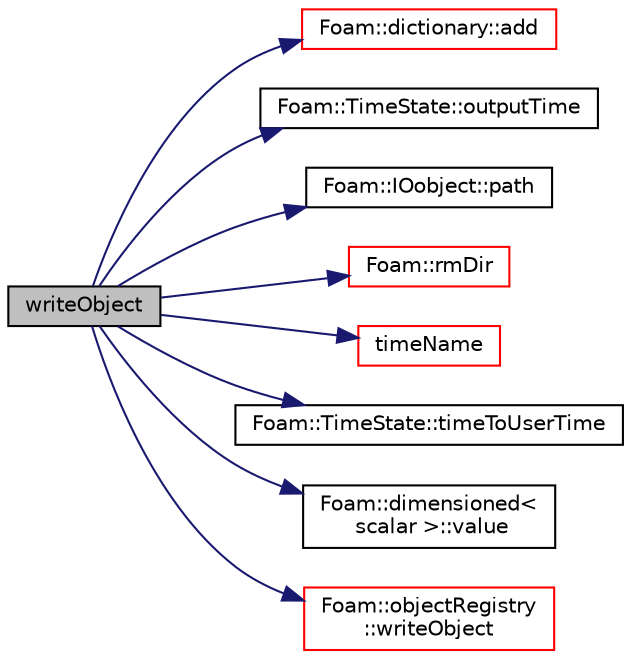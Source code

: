 digraph "writeObject"
{
  bgcolor="transparent";
  edge [fontname="Helvetica",fontsize="10",labelfontname="Helvetica",labelfontsize="10"];
  node [fontname="Helvetica",fontsize="10",shape=record];
  rankdir="LR";
  Node1 [label="writeObject",height=0.2,width=0.4,color="black", fillcolor="grey75", style="filled", fontcolor="black"];
  Node1 -> Node2 [color="midnightblue",fontsize="10",style="solid",fontname="Helvetica"];
  Node2 [label="Foam::dictionary::add",height=0.2,width=0.4,color="red",URL="$a00524.html#ac2ddcab42322c8d8af5e5830ab4d431b",tooltip="Add a new entry. "];
  Node1 -> Node3 [color="midnightblue",fontsize="10",style="solid",fontname="Helvetica"];
  Node3 [label="Foam::TimeState::outputTime",height=0.2,width=0.4,color="black",URL="$a02626.html#a4c739173bf75a87e1b6535c2431f1229",tooltip="Return true if this is an output time (primary or secondary) "];
  Node1 -> Node4 [color="midnightblue",fontsize="10",style="solid",fontname="Helvetica"];
  Node4 [label="Foam::IOobject::path",height=0.2,width=0.4,color="black",URL="$a01181.html#a64f21303d7e52f52cda7be219af9ef54",tooltip="Return complete path. "];
  Node1 -> Node5 [color="midnightblue",fontsize="10",style="solid",fontname="Helvetica"];
  Node5 [label="Foam::rmDir",height=0.2,width=0.4,color="red",URL="$a10758.html#a94f85dc184bdb0495e62488fda627038",tooltip="Remove a dirctory and its contents. "];
  Node1 -> Node6 [color="midnightblue",fontsize="10",style="solid",fontname="Helvetica"];
  Node6 [label="timeName",height=0.2,width=0.4,color="red",URL="$a02619.html#a925aaa1856045f34583ad18c62cc13db",tooltip="Return current time name. "];
  Node1 -> Node7 [color="midnightblue",fontsize="10",style="solid",fontname="Helvetica"];
  Node7 [label="Foam::TimeState::timeToUserTime",height=0.2,width=0.4,color="black",URL="$a02626.html#ae43a289a023adc2d9e82b717dc87a620",tooltip="Convert the real-time (s) into user-time (e.g. CA deg) "];
  Node1 -> Node8 [color="midnightblue",fontsize="10",style="solid",fontname="Helvetica"];
  Node8 [label="Foam::dimensioned\<\l scalar \>::value",height=0.2,width=0.4,color="black",URL="$a00532.html#a080d3824651cfcf52f72acceec615aaa",tooltip="Return const reference to value. "];
  Node1 -> Node9 [color="midnightblue",fontsize="10",style="solid",fontname="Helvetica"];
  Node9 [label="Foam::objectRegistry\l::writeObject",height=0.2,width=0.4,color="red",URL="$a01695.html#aa4d5557147f7b9288cfbf5222d503307",tooltip="Write the objects. "];
}
